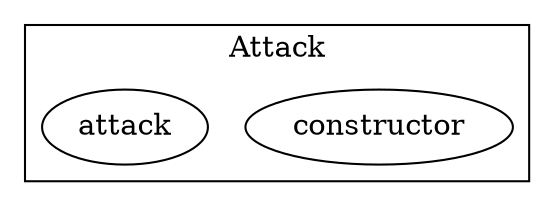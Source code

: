strict digraph {
subgraph cluster_69_Attack {
label = "Attack"
"69_constructor" [label="constructor"]
"69_attack" [label="attack"]
}subgraph cluster_solidity {
label = "[Solidity]"
}
}